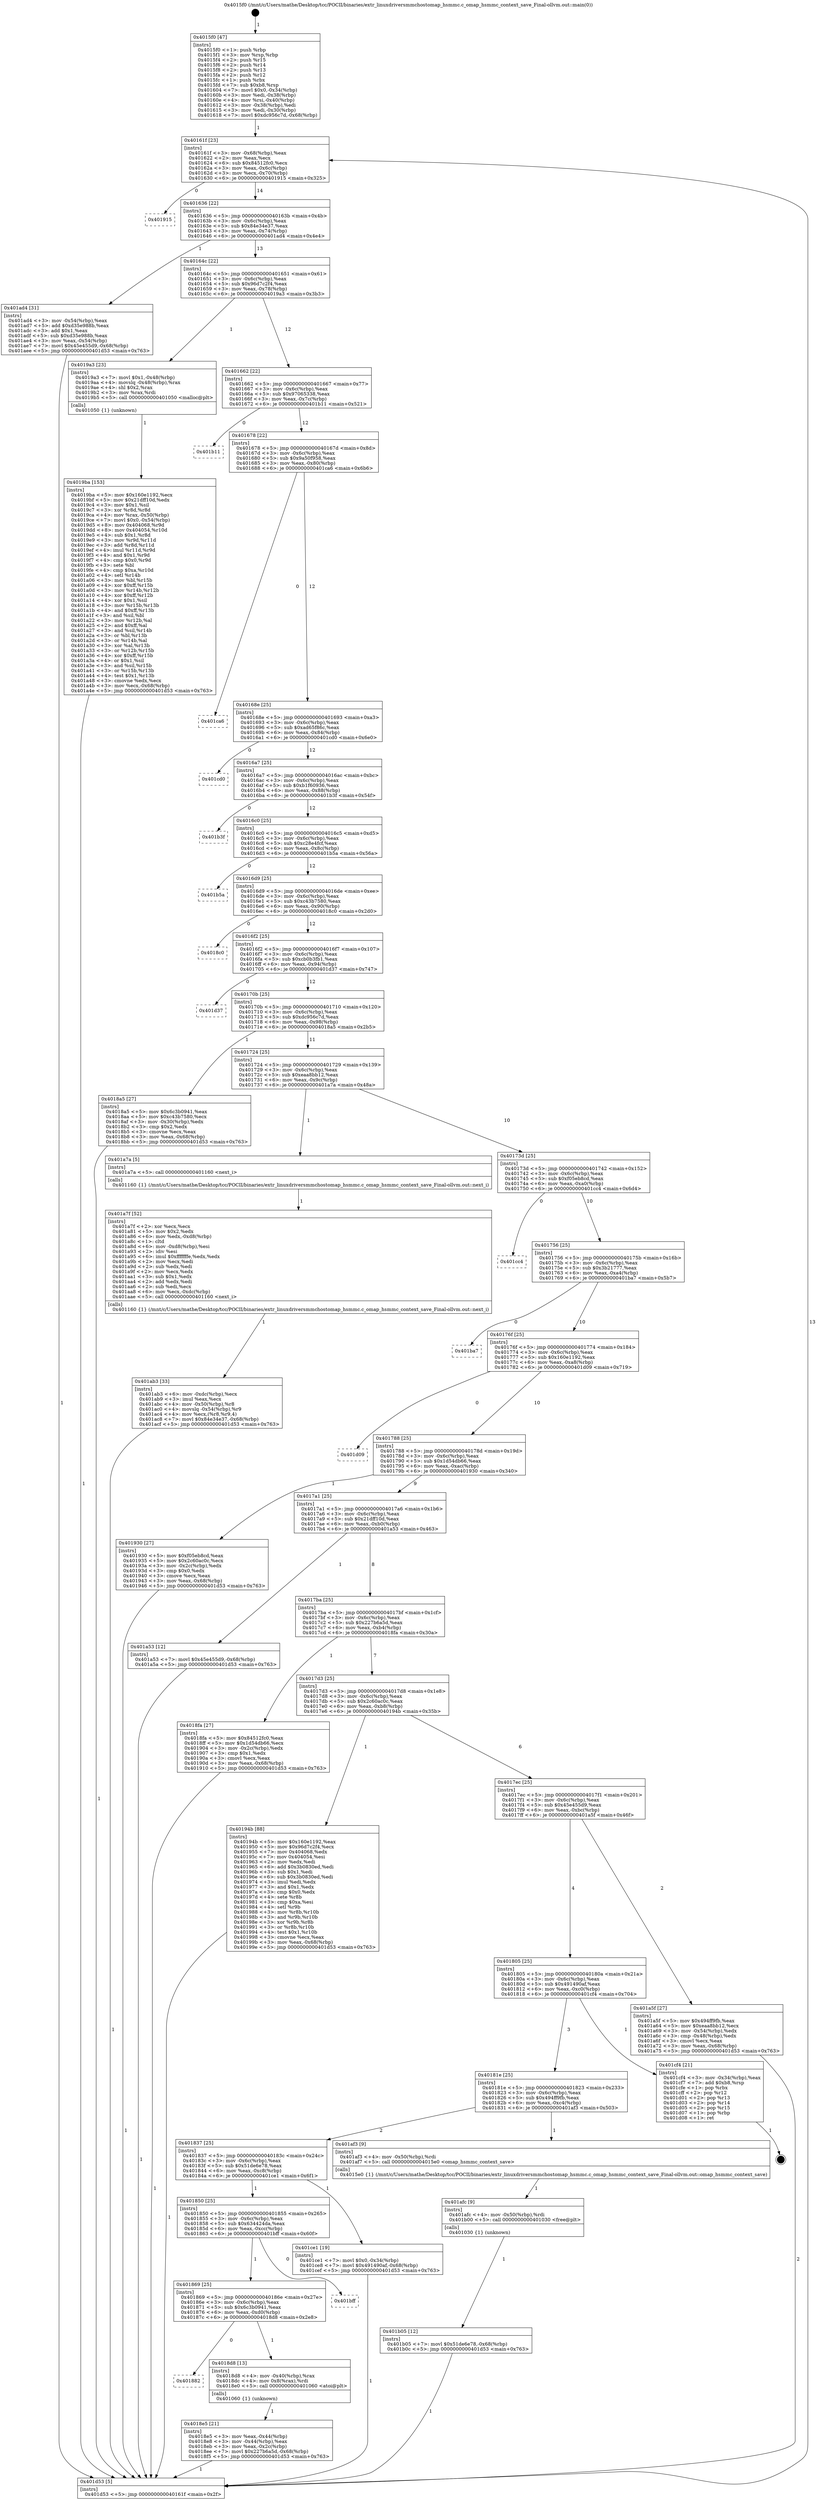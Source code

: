 digraph "0x4015f0" {
  label = "0x4015f0 (/mnt/c/Users/mathe/Desktop/tcc/POCII/binaries/extr_linuxdriversmmchostomap_hsmmc.c_omap_hsmmc_context_save_Final-ollvm.out::main(0))"
  labelloc = "t"
  node[shape=record]

  Entry [label="",width=0.3,height=0.3,shape=circle,fillcolor=black,style=filled]
  "0x40161f" [label="{
     0x40161f [23]\l
     | [instrs]\l
     &nbsp;&nbsp;0x40161f \<+3\>: mov -0x68(%rbp),%eax\l
     &nbsp;&nbsp;0x401622 \<+2\>: mov %eax,%ecx\l
     &nbsp;&nbsp;0x401624 \<+6\>: sub $0x84512fc0,%ecx\l
     &nbsp;&nbsp;0x40162a \<+3\>: mov %eax,-0x6c(%rbp)\l
     &nbsp;&nbsp;0x40162d \<+3\>: mov %ecx,-0x70(%rbp)\l
     &nbsp;&nbsp;0x401630 \<+6\>: je 0000000000401915 \<main+0x325\>\l
  }"]
  "0x401915" [label="{
     0x401915\l
  }", style=dashed]
  "0x401636" [label="{
     0x401636 [22]\l
     | [instrs]\l
     &nbsp;&nbsp;0x401636 \<+5\>: jmp 000000000040163b \<main+0x4b\>\l
     &nbsp;&nbsp;0x40163b \<+3\>: mov -0x6c(%rbp),%eax\l
     &nbsp;&nbsp;0x40163e \<+5\>: sub $0x84e34e37,%eax\l
     &nbsp;&nbsp;0x401643 \<+3\>: mov %eax,-0x74(%rbp)\l
     &nbsp;&nbsp;0x401646 \<+6\>: je 0000000000401ad4 \<main+0x4e4\>\l
  }"]
  Exit [label="",width=0.3,height=0.3,shape=circle,fillcolor=black,style=filled,peripheries=2]
  "0x401ad4" [label="{
     0x401ad4 [31]\l
     | [instrs]\l
     &nbsp;&nbsp;0x401ad4 \<+3\>: mov -0x54(%rbp),%eax\l
     &nbsp;&nbsp;0x401ad7 \<+5\>: add $0xd35e988b,%eax\l
     &nbsp;&nbsp;0x401adc \<+3\>: add $0x1,%eax\l
     &nbsp;&nbsp;0x401adf \<+5\>: sub $0xd35e988b,%eax\l
     &nbsp;&nbsp;0x401ae4 \<+3\>: mov %eax,-0x54(%rbp)\l
     &nbsp;&nbsp;0x401ae7 \<+7\>: movl $0x45e455d9,-0x68(%rbp)\l
     &nbsp;&nbsp;0x401aee \<+5\>: jmp 0000000000401d53 \<main+0x763\>\l
  }"]
  "0x40164c" [label="{
     0x40164c [22]\l
     | [instrs]\l
     &nbsp;&nbsp;0x40164c \<+5\>: jmp 0000000000401651 \<main+0x61\>\l
     &nbsp;&nbsp;0x401651 \<+3\>: mov -0x6c(%rbp),%eax\l
     &nbsp;&nbsp;0x401654 \<+5\>: sub $0x96d7c2f4,%eax\l
     &nbsp;&nbsp;0x401659 \<+3\>: mov %eax,-0x78(%rbp)\l
     &nbsp;&nbsp;0x40165c \<+6\>: je 00000000004019a3 \<main+0x3b3\>\l
  }"]
  "0x401b05" [label="{
     0x401b05 [12]\l
     | [instrs]\l
     &nbsp;&nbsp;0x401b05 \<+7\>: movl $0x51de6e78,-0x68(%rbp)\l
     &nbsp;&nbsp;0x401b0c \<+5\>: jmp 0000000000401d53 \<main+0x763\>\l
  }"]
  "0x4019a3" [label="{
     0x4019a3 [23]\l
     | [instrs]\l
     &nbsp;&nbsp;0x4019a3 \<+7\>: movl $0x1,-0x48(%rbp)\l
     &nbsp;&nbsp;0x4019aa \<+4\>: movslq -0x48(%rbp),%rax\l
     &nbsp;&nbsp;0x4019ae \<+4\>: shl $0x2,%rax\l
     &nbsp;&nbsp;0x4019b2 \<+3\>: mov %rax,%rdi\l
     &nbsp;&nbsp;0x4019b5 \<+5\>: call 0000000000401050 \<malloc@plt\>\l
     | [calls]\l
     &nbsp;&nbsp;0x401050 \{1\} (unknown)\l
  }"]
  "0x401662" [label="{
     0x401662 [22]\l
     | [instrs]\l
     &nbsp;&nbsp;0x401662 \<+5\>: jmp 0000000000401667 \<main+0x77\>\l
     &nbsp;&nbsp;0x401667 \<+3\>: mov -0x6c(%rbp),%eax\l
     &nbsp;&nbsp;0x40166a \<+5\>: sub $0x97065338,%eax\l
     &nbsp;&nbsp;0x40166f \<+3\>: mov %eax,-0x7c(%rbp)\l
     &nbsp;&nbsp;0x401672 \<+6\>: je 0000000000401b11 \<main+0x521\>\l
  }"]
  "0x401afc" [label="{
     0x401afc [9]\l
     | [instrs]\l
     &nbsp;&nbsp;0x401afc \<+4\>: mov -0x50(%rbp),%rdi\l
     &nbsp;&nbsp;0x401b00 \<+5\>: call 0000000000401030 \<free@plt\>\l
     | [calls]\l
     &nbsp;&nbsp;0x401030 \{1\} (unknown)\l
  }"]
  "0x401b11" [label="{
     0x401b11\l
  }", style=dashed]
  "0x401678" [label="{
     0x401678 [22]\l
     | [instrs]\l
     &nbsp;&nbsp;0x401678 \<+5\>: jmp 000000000040167d \<main+0x8d\>\l
     &nbsp;&nbsp;0x40167d \<+3\>: mov -0x6c(%rbp),%eax\l
     &nbsp;&nbsp;0x401680 \<+5\>: sub $0x9a50f958,%eax\l
     &nbsp;&nbsp;0x401685 \<+3\>: mov %eax,-0x80(%rbp)\l
     &nbsp;&nbsp;0x401688 \<+6\>: je 0000000000401ca6 \<main+0x6b6\>\l
  }"]
  "0x401ab3" [label="{
     0x401ab3 [33]\l
     | [instrs]\l
     &nbsp;&nbsp;0x401ab3 \<+6\>: mov -0xdc(%rbp),%ecx\l
     &nbsp;&nbsp;0x401ab9 \<+3\>: imul %eax,%ecx\l
     &nbsp;&nbsp;0x401abc \<+4\>: mov -0x50(%rbp),%r8\l
     &nbsp;&nbsp;0x401ac0 \<+4\>: movslq -0x54(%rbp),%r9\l
     &nbsp;&nbsp;0x401ac4 \<+4\>: mov %ecx,(%r8,%r9,4)\l
     &nbsp;&nbsp;0x401ac8 \<+7\>: movl $0x84e34e37,-0x68(%rbp)\l
     &nbsp;&nbsp;0x401acf \<+5\>: jmp 0000000000401d53 \<main+0x763\>\l
  }"]
  "0x401ca6" [label="{
     0x401ca6\l
  }", style=dashed]
  "0x40168e" [label="{
     0x40168e [25]\l
     | [instrs]\l
     &nbsp;&nbsp;0x40168e \<+5\>: jmp 0000000000401693 \<main+0xa3\>\l
     &nbsp;&nbsp;0x401693 \<+3\>: mov -0x6c(%rbp),%eax\l
     &nbsp;&nbsp;0x401696 \<+5\>: sub $0xad65f86c,%eax\l
     &nbsp;&nbsp;0x40169b \<+6\>: mov %eax,-0x84(%rbp)\l
     &nbsp;&nbsp;0x4016a1 \<+6\>: je 0000000000401cd0 \<main+0x6e0\>\l
  }"]
  "0x401a7f" [label="{
     0x401a7f [52]\l
     | [instrs]\l
     &nbsp;&nbsp;0x401a7f \<+2\>: xor %ecx,%ecx\l
     &nbsp;&nbsp;0x401a81 \<+5\>: mov $0x2,%edx\l
     &nbsp;&nbsp;0x401a86 \<+6\>: mov %edx,-0xd8(%rbp)\l
     &nbsp;&nbsp;0x401a8c \<+1\>: cltd\l
     &nbsp;&nbsp;0x401a8d \<+6\>: mov -0xd8(%rbp),%esi\l
     &nbsp;&nbsp;0x401a93 \<+2\>: idiv %esi\l
     &nbsp;&nbsp;0x401a95 \<+6\>: imul $0xfffffffe,%edx,%edx\l
     &nbsp;&nbsp;0x401a9b \<+2\>: mov %ecx,%edi\l
     &nbsp;&nbsp;0x401a9d \<+2\>: sub %edx,%edi\l
     &nbsp;&nbsp;0x401a9f \<+2\>: mov %ecx,%edx\l
     &nbsp;&nbsp;0x401aa1 \<+3\>: sub $0x1,%edx\l
     &nbsp;&nbsp;0x401aa4 \<+2\>: add %edx,%edi\l
     &nbsp;&nbsp;0x401aa6 \<+2\>: sub %edi,%ecx\l
     &nbsp;&nbsp;0x401aa8 \<+6\>: mov %ecx,-0xdc(%rbp)\l
     &nbsp;&nbsp;0x401aae \<+5\>: call 0000000000401160 \<next_i\>\l
     | [calls]\l
     &nbsp;&nbsp;0x401160 \{1\} (/mnt/c/Users/mathe/Desktop/tcc/POCII/binaries/extr_linuxdriversmmchostomap_hsmmc.c_omap_hsmmc_context_save_Final-ollvm.out::next_i)\l
  }"]
  "0x401cd0" [label="{
     0x401cd0\l
  }", style=dashed]
  "0x4016a7" [label="{
     0x4016a7 [25]\l
     | [instrs]\l
     &nbsp;&nbsp;0x4016a7 \<+5\>: jmp 00000000004016ac \<main+0xbc\>\l
     &nbsp;&nbsp;0x4016ac \<+3\>: mov -0x6c(%rbp),%eax\l
     &nbsp;&nbsp;0x4016af \<+5\>: sub $0xb1f60936,%eax\l
     &nbsp;&nbsp;0x4016b4 \<+6\>: mov %eax,-0x88(%rbp)\l
     &nbsp;&nbsp;0x4016ba \<+6\>: je 0000000000401b3f \<main+0x54f\>\l
  }"]
  "0x4019ba" [label="{
     0x4019ba [153]\l
     | [instrs]\l
     &nbsp;&nbsp;0x4019ba \<+5\>: mov $0x160e1192,%ecx\l
     &nbsp;&nbsp;0x4019bf \<+5\>: mov $0x21dff10d,%edx\l
     &nbsp;&nbsp;0x4019c4 \<+3\>: mov $0x1,%sil\l
     &nbsp;&nbsp;0x4019c7 \<+3\>: xor %r8d,%r8d\l
     &nbsp;&nbsp;0x4019ca \<+4\>: mov %rax,-0x50(%rbp)\l
     &nbsp;&nbsp;0x4019ce \<+7\>: movl $0x0,-0x54(%rbp)\l
     &nbsp;&nbsp;0x4019d5 \<+8\>: mov 0x404068,%r9d\l
     &nbsp;&nbsp;0x4019dd \<+8\>: mov 0x404054,%r10d\l
     &nbsp;&nbsp;0x4019e5 \<+4\>: sub $0x1,%r8d\l
     &nbsp;&nbsp;0x4019e9 \<+3\>: mov %r9d,%r11d\l
     &nbsp;&nbsp;0x4019ec \<+3\>: add %r8d,%r11d\l
     &nbsp;&nbsp;0x4019ef \<+4\>: imul %r11d,%r9d\l
     &nbsp;&nbsp;0x4019f3 \<+4\>: and $0x1,%r9d\l
     &nbsp;&nbsp;0x4019f7 \<+4\>: cmp $0x0,%r9d\l
     &nbsp;&nbsp;0x4019fb \<+3\>: sete %bl\l
     &nbsp;&nbsp;0x4019fe \<+4\>: cmp $0xa,%r10d\l
     &nbsp;&nbsp;0x401a02 \<+4\>: setl %r14b\l
     &nbsp;&nbsp;0x401a06 \<+3\>: mov %bl,%r15b\l
     &nbsp;&nbsp;0x401a09 \<+4\>: xor $0xff,%r15b\l
     &nbsp;&nbsp;0x401a0d \<+3\>: mov %r14b,%r12b\l
     &nbsp;&nbsp;0x401a10 \<+4\>: xor $0xff,%r12b\l
     &nbsp;&nbsp;0x401a14 \<+4\>: xor $0x1,%sil\l
     &nbsp;&nbsp;0x401a18 \<+3\>: mov %r15b,%r13b\l
     &nbsp;&nbsp;0x401a1b \<+4\>: and $0xff,%r13b\l
     &nbsp;&nbsp;0x401a1f \<+3\>: and %sil,%bl\l
     &nbsp;&nbsp;0x401a22 \<+3\>: mov %r12b,%al\l
     &nbsp;&nbsp;0x401a25 \<+2\>: and $0xff,%al\l
     &nbsp;&nbsp;0x401a27 \<+3\>: and %sil,%r14b\l
     &nbsp;&nbsp;0x401a2a \<+3\>: or %bl,%r13b\l
     &nbsp;&nbsp;0x401a2d \<+3\>: or %r14b,%al\l
     &nbsp;&nbsp;0x401a30 \<+3\>: xor %al,%r13b\l
     &nbsp;&nbsp;0x401a33 \<+3\>: or %r12b,%r15b\l
     &nbsp;&nbsp;0x401a36 \<+4\>: xor $0xff,%r15b\l
     &nbsp;&nbsp;0x401a3a \<+4\>: or $0x1,%sil\l
     &nbsp;&nbsp;0x401a3e \<+3\>: and %sil,%r15b\l
     &nbsp;&nbsp;0x401a41 \<+3\>: or %r15b,%r13b\l
     &nbsp;&nbsp;0x401a44 \<+4\>: test $0x1,%r13b\l
     &nbsp;&nbsp;0x401a48 \<+3\>: cmovne %edx,%ecx\l
     &nbsp;&nbsp;0x401a4b \<+3\>: mov %ecx,-0x68(%rbp)\l
     &nbsp;&nbsp;0x401a4e \<+5\>: jmp 0000000000401d53 \<main+0x763\>\l
  }"]
  "0x401b3f" [label="{
     0x401b3f\l
  }", style=dashed]
  "0x4016c0" [label="{
     0x4016c0 [25]\l
     | [instrs]\l
     &nbsp;&nbsp;0x4016c0 \<+5\>: jmp 00000000004016c5 \<main+0xd5\>\l
     &nbsp;&nbsp;0x4016c5 \<+3\>: mov -0x6c(%rbp),%eax\l
     &nbsp;&nbsp;0x4016c8 \<+5\>: sub $0xc28e4fcf,%eax\l
     &nbsp;&nbsp;0x4016cd \<+6\>: mov %eax,-0x8c(%rbp)\l
     &nbsp;&nbsp;0x4016d3 \<+6\>: je 0000000000401b5a \<main+0x56a\>\l
  }"]
  "0x4018e5" [label="{
     0x4018e5 [21]\l
     | [instrs]\l
     &nbsp;&nbsp;0x4018e5 \<+3\>: mov %eax,-0x44(%rbp)\l
     &nbsp;&nbsp;0x4018e8 \<+3\>: mov -0x44(%rbp),%eax\l
     &nbsp;&nbsp;0x4018eb \<+3\>: mov %eax,-0x2c(%rbp)\l
     &nbsp;&nbsp;0x4018ee \<+7\>: movl $0x227b6a5d,-0x68(%rbp)\l
     &nbsp;&nbsp;0x4018f5 \<+5\>: jmp 0000000000401d53 \<main+0x763\>\l
  }"]
  "0x401b5a" [label="{
     0x401b5a\l
  }", style=dashed]
  "0x4016d9" [label="{
     0x4016d9 [25]\l
     | [instrs]\l
     &nbsp;&nbsp;0x4016d9 \<+5\>: jmp 00000000004016de \<main+0xee\>\l
     &nbsp;&nbsp;0x4016de \<+3\>: mov -0x6c(%rbp),%eax\l
     &nbsp;&nbsp;0x4016e1 \<+5\>: sub $0xc43b7580,%eax\l
     &nbsp;&nbsp;0x4016e6 \<+6\>: mov %eax,-0x90(%rbp)\l
     &nbsp;&nbsp;0x4016ec \<+6\>: je 00000000004018c0 \<main+0x2d0\>\l
  }"]
  "0x401882" [label="{
     0x401882\l
  }", style=dashed]
  "0x4018c0" [label="{
     0x4018c0\l
  }", style=dashed]
  "0x4016f2" [label="{
     0x4016f2 [25]\l
     | [instrs]\l
     &nbsp;&nbsp;0x4016f2 \<+5\>: jmp 00000000004016f7 \<main+0x107\>\l
     &nbsp;&nbsp;0x4016f7 \<+3\>: mov -0x6c(%rbp),%eax\l
     &nbsp;&nbsp;0x4016fa \<+5\>: sub $0xcb0b3fb1,%eax\l
     &nbsp;&nbsp;0x4016ff \<+6\>: mov %eax,-0x94(%rbp)\l
     &nbsp;&nbsp;0x401705 \<+6\>: je 0000000000401d37 \<main+0x747\>\l
  }"]
  "0x4018d8" [label="{
     0x4018d8 [13]\l
     | [instrs]\l
     &nbsp;&nbsp;0x4018d8 \<+4\>: mov -0x40(%rbp),%rax\l
     &nbsp;&nbsp;0x4018dc \<+4\>: mov 0x8(%rax),%rdi\l
     &nbsp;&nbsp;0x4018e0 \<+5\>: call 0000000000401060 \<atoi@plt\>\l
     | [calls]\l
     &nbsp;&nbsp;0x401060 \{1\} (unknown)\l
  }"]
  "0x401d37" [label="{
     0x401d37\l
  }", style=dashed]
  "0x40170b" [label="{
     0x40170b [25]\l
     | [instrs]\l
     &nbsp;&nbsp;0x40170b \<+5\>: jmp 0000000000401710 \<main+0x120\>\l
     &nbsp;&nbsp;0x401710 \<+3\>: mov -0x6c(%rbp),%eax\l
     &nbsp;&nbsp;0x401713 \<+5\>: sub $0xdc956c7d,%eax\l
     &nbsp;&nbsp;0x401718 \<+6\>: mov %eax,-0x98(%rbp)\l
     &nbsp;&nbsp;0x40171e \<+6\>: je 00000000004018a5 \<main+0x2b5\>\l
  }"]
  "0x401869" [label="{
     0x401869 [25]\l
     | [instrs]\l
     &nbsp;&nbsp;0x401869 \<+5\>: jmp 000000000040186e \<main+0x27e\>\l
     &nbsp;&nbsp;0x40186e \<+3\>: mov -0x6c(%rbp),%eax\l
     &nbsp;&nbsp;0x401871 \<+5\>: sub $0x6c3b0941,%eax\l
     &nbsp;&nbsp;0x401876 \<+6\>: mov %eax,-0xd0(%rbp)\l
     &nbsp;&nbsp;0x40187c \<+6\>: je 00000000004018d8 \<main+0x2e8\>\l
  }"]
  "0x4018a5" [label="{
     0x4018a5 [27]\l
     | [instrs]\l
     &nbsp;&nbsp;0x4018a5 \<+5\>: mov $0x6c3b0941,%eax\l
     &nbsp;&nbsp;0x4018aa \<+5\>: mov $0xc43b7580,%ecx\l
     &nbsp;&nbsp;0x4018af \<+3\>: mov -0x30(%rbp),%edx\l
     &nbsp;&nbsp;0x4018b2 \<+3\>: cmp $0x2,%edx\l
     &nbsp;&nbsp;0x4018b5 \<+3\>: cmovne %ecx,%eax\l
     &nbsp;&nbsp;0x4018b8 \<+3\>: mov %eax,-0x68(%rbp)\l
     &nbsp;&nbsp;0x4018bb \<+5\>: jmp 0000000000401d53 \<main+0x763\>\l
  }"]
  "0x401724" [label="{
     0x401724 [25]\l
     | [instrs]\l
     &nbsp;&nbsp;0x401724 \<+5\>: jmp 0000000000401729 \<main+0x139\>\l
     &nbsp;&nbsp;0x401729 \<+3\>: mov -0x6c(%rbp),%eax\l
     &nbsp;&nbsp;0x40172c \<+5\>: sub $0xeaa8bb12,%eax\l
     &nbsp;&nbsp;0x401731 \<+6\>: mov %eax,-0x9c(%rbp)\l
     &nbsp;&nbsp;0x401737 \<+6\>: je 0000000000401a7a \<main+0x48a\>\l
  }"]
  "0x401d53" [label="{
     0x401d53 [5]\l
     | [instrs]\l
     &nbsp;&nbsp;0x401d53 \<+5\>: jmp 000000000040161f \<main+0x2f\>\l
  }"]
  "0x4015f0" [label="{
     0x4015f0 [47]\l
     | [instrs]\l
     &nbsp;&nbsp;0x4015f0 \<+1\>: push %rbp\l
     &nbsp;&nbsp;0x4015f1 \<+3\>: mov %rsp,%rbp\l
     &nbsp;&nbsp;0x4015f4 \<+2\>: push %r15\l
     &nbsp;&nbsp;0x4015f6 \<+2\>: push %r14\l
     &nbsp;&nbsp;0x4015f8 \<+2\>: push %r13\l
     &nbsp;&nbsp;0x4015fa \<+2\>: push %r12\l
     &nbsp;&nbsp;0x4015fc \<+1\>: push %rbx\l
     &nbsp;&nbsp;0x4015fd \<+7\>: sub $0xb8,%rsp\l
     &nbsp;&nbsp;0x401604 \<+7\>: movl $0x0,-0x34(%rbp)\l
     &nbsp;&nbsp;0x40160b \<+3\>: mov %edi,-0x38(%rbp)\l
     &nbsp;&nbsp;0x40160e \<+4\>: mov %rsi,-0x40(%rbp)\l
     &nbsp;&nbsp;0x401612 \<+3\>: mov -0x38(%rbp),%edi\l
     &nbsp;&nbsp;0x401615 \<+3\>: mov %edi,-0x30(%rbp)\l
     &nbsp;&nbsp;0x401618 \<+7\>: movl $0xdc956c7d,-0x68(%rbp)\l
  }"]
  "0x401bff" [label="{
     0x401bff\l
  }", style=dashed]
  "0x401a7a" [label="{
     0x401a7a [5]\l
     | [instrs]\l
     &nbsp;&nbsp;0x401a7a \<+5\>: call 0000000000401160 \<next_i\>\l
     | [calls]\l
     &nbsp;&nbsp;0x401160 \{1\} (/mnt/c/Users/mathe/Desktop/tcc/POCII/binaries/extr_linuxdriversmmchostomap_hsmmc.c_omap_hsmmc_context_save_Final-ollvm.out::next_i)\l
  }"]
  "0x40173d" [label="{
     0x40173d [25]\l
     | [instrs]\l
     &nbsp;&nbsp;0x40173d \<+5\>: jmp 0000000000401742 \<main+0x152\>\l
     &nbsp;&nbsp;0x401742 \<+3\>: mov -0x6c(%rbp),%eax\l
     &nbsp;&nbsp;0x401745 \<+5\>: sub $0xf05eb8cd,%eax\l
     &nbsp;&nbsp;0x40174a \<+6\>: mov %eax,-0xa0(%rbp)\l
     &nbsp;&nbsp;0x401750 \<+6\>: je 0000000000401cc4 \<main+0x6d4\>\l
  }"]
  "0x401850" [label="{
     0x401850 [25]\l
     | [instrs]\l
     &nbsp;&nbsp;0x401850 \<+5\>: jmp 0000000000401855 \<main+0x265\>\l
     &nbsp;&nbsp;0x401855 \<+3\>: mov -0x6c(%rbp),%eax\l
     &nbsp;&nbsp;0x401858 \<+5\>: sub $0x634424da,%eax\l
     &nbsp;&nbsp;0x40185d \<+6\>: mov %eax,-0xcc(%rbp)\l
     &nbsp;&nbsp;0x401863 \<+6\>: je 0000000000401bff \<main+0x60f\>\l
  }"]
  "0x401cc4" [label="{
     0x401cc4\l
  }", style=dashed]
  "0x401756" [label="{
     0x401756 [25]\l
     | [instrs]\l
     &nbsp;&nbsp;0x401756 \<+5\>: jmp 000000000040175b \<main+0x16b\>\l
     &nbsp;&nbsp;0x40175b \<+3\>: mov -0x6c(%rbp),%eax\l
     &nbsp;&nbsp;0x40175e \<+5\>: sub $0x3b21777,%eax\l
     &nbsp;&nbsp;0x401763 \<+6\>: mov %eax,-0xa4(%rbp)\l
     &nbsp;&nbsp;0x401769 \<+6\>: je 0000000000401ba7 \<main+0x5b7\>\l
  }"]
  "0x401ce1" [label="{
     0x401ce1 [19]\l
     | [instrs]\l
     &nbsp;&nbsp;0x401ce1 \<+7\>: movl $0x0,-0x34(%rbp)\l
     &nbsp;&nbsp;0x401ce8 \<+7\>: movl $0x491490af,-0x68(%rbp)\l
     &nbsp;&nbsp;0x401cef \<+5\>: jmp 0000000000401d53 \<main+0x763\>\l
  }"]
  "0x401ba7" [label="{
     0x401ba7\l
  }", style=dashed]
  "0x40176f" [label="{
     0x40176f [25]\l
     | [instrs]\l
     &nbsp;&nbsp;0x40176f \<+5\>: jmp 0000000000401774 \<main+0x184\>\l
     &nbsp;&nbsp;0x401774 \<+3\>: mov -0x6c(%rbp),%eax\l
     &nbsp;&nbsp;0x401777 \<+5\>: sub $0x160e1192,%eax\l
     &nbsp;&nbsp;0x40177c \<+6\>: mov %eax,-0xa8(%rbp)\l
     &nbsp;&nbsp;0x401782 \<+6\>: je 0000000000401d09 \<main+0x719\>\l
  }"]
  "0x401837" [label="{
     0x401837 [25]\l
     | [instrs]\l
     &nbsp;&nbsp;0x401837 \<+5\>: jmp 000000000040183c \<main+0x24c\>\l
     &nbsp;&nbsp;0x40183c \<+3\>: mov -0x6c(%rbp),%eax\l
     &nbsp;&nbsp;0x40183f \<+5\>: sub $0x51de6e78,%eax\l
     &nbsp;&nbsp;0x401844 \<+6\>: mov %eax,-0xc8(%rbp)\l
     &nbsp;&nbsp;0x40184a \<+6\>: je 0000000000401ce1 \<main+0x6f1\>\l
  }"]
  "0x401d09" [label="{
     0x401d09\l
  }", style=dashed]
  "0x401788" [label="{
     0x401788 [25]\l
     | [instrs]\l
     &nbsp;&nbsp;0x401788 \<+5\>: jmp 000000000040178d \<main+0x19d\>\l
     &nbsp;&nbsp;0x40178d \<+3\>: mov -0x6c(%rbp),%eax\l
     &nbsp;&nbsp;0x401790 \<+5\>: sub $0x1d54db66,%eax\l
     &nbsp;&nbsp;0x401795 \<+6\>: mov %eax,-0xac(%rbp)\l
     &nbsp;&nbsp;0x40179b \<+6\>: je 0000000000401930 \<main+0x340\>\l
  }"]
  "0x401af3" [label="{
     0x401af3 [9]\l
     | [instrs]\l
     &nbsp;&nbsp;0x401af3 \<+4\>: mov -0x50(%rbp),%rdi\l
     &nbsp;&nbsp;0x401af7 \<+5\>: call 00000000004015e0 \<omap_hsmmc_context_save\>\l
     | [calls]\l
     &nbsp;&nbsp;0x4015e0 \{1\} (/mnt/c/Users/mathe/Desktop/tcc/POCII/binaries/extr_linuxdriversmmchostomap_hsmmc.c_omap_hsmmc_context_save_Final-ollvm.out::omap_hsmmc_context_save)\l
  }"]
  "0x401930" [label="{
     0x401930 [27]\l
     | [instrs]\l
     &nbsp;&nbsp;0x401930 \<+5\>: mov $0xf05eb8cd,%eax\l
     &nbsp;&nbsp;0x401935 \<+5\>: mov $0x2c60ac0c,%ecx\l
     &nbsp;&nbsp;0x40193a \<+3\>: mov -0x2c(%rbp),%edx\l
     &nbsp;&nbsp;0x40193d \<+3\>: cmp $0x0,%edx\l
     &nbsp;&nbsp;0x401940 \<+3\>: cmove %ecx,%eax\l
     &nbsp;&nbsp;0x401943 \<+3\>: mov %eax,-0x68(%rbp)\l
     &nbsp;&nbsp;0x401946 \<+5\>: jmp 0000000000401d53 \<main+0x763\>\l
  }"]
  "0x4017a1" [label="{
     0x4017a1 [25]\l
     | [instrs]\l
     &nbsp;&nbsp;0x4017a1 \<+5\>: jmp 00000000004017a6 \<main+0x1b6\>\l
     &nbsp;&nbsp;0x4017a6 \<+3\>: mov -0x6c(%rbp),%eax\l
     &nbsp;&nbsp;0x4017a9 \<+5\>: sub $0x21dff10d,%eax\l
     &nbsp;&nbsp;0x4017ae \<+6\>: mov %eax,-0xb0(%rbp)\l
     &nbsp;&nbsp;0x4017b4 \<+6\>: je 0000000000401a53 \<main+0x463\>\l
  }"]
  "0x40181e" [label="{
     0x40181e [25]\l
     | [instrs]\l
     &nbsp;&nbsp;0x40181e \<+5\>: jmp 0000000000401823 \<main+0x233\>\l
     &nbsp;&nbsp;0x401823 \<+3\>: mov -0x6c(%rbp),%eax\l
     &nbsp;&nbsp;0x401826 \<+5\>: sub $0x494ff9fb,%eax\l
     &nbsp;&nbsp;0x40182b \<+6\>: mov %eax,-0xc4(%rbp)\l
     &nbsp;&nbsp;0x401831 \<+6\>: je 0000000000401af3 \<main+0x503\>\l
  }"]
  "0x401a53" [label="{
     0x401a53 [12]\l
     | [instrs]\l
     &nbsp;&nbsp;0x401a53 \<+7\>: movl $0x45e455d9,-0x68(%rbp)\l
     &nbsp;&nbsp;0x401a5a \<+5\>: jmp 0000000000401d53 \<main+0x763\>\l
  }"]
  "0x4017ba" [label="{
     0x4017ba [25]\l
     | [instrs]\l
     &nbsp;&nbsp;0x4017ba \<+5\>: jmp 00000000004017bf \<main+0x1cf\>\l
     &nbsp;&nbsp;0x4017bf \<+3\>: mov -0x6c(%rbp),%eax\l
     &nbsp;&nbsp;0x4017c2 \<+5\>: sub $0x227b6a5d,%eax\l
     &nbsp;&nbsp;0x4017c7 \<+6\>: mov %eax,-0xb4(%rbp)\l
     &nbsp;&nbsp;0x4017cd \<+6\>: je 00000000004018fa \<main+0x30a\>\l
  }"]
  "0x401cf4" [label="{
     0x401cf4 [21]\l
     | [instrs]\l
     &nbsp;&nbsp;0x401cf4 \<+3\>: mov -0x34(%rbp),%eax\l
     &nbsp;&nbsp;0x401cf7 \<+7\>: add $0xb8,%rsp\l
     &nbsp;&nbsp;0x401cfe \<+1\>: pop %rbx\l
     &nbsp;&nbsp;0x401cff \<+2\>: pop %r12\l
     &nbsp;&nbsp;0x401d01 \<+2\>: pop %r13\l
     &nbsp;&nbsp;0x401d03 \<+2\>: pop %r14\l
     &nbsp;&nbsp;0x401d05 \<+2\>: pop %r15\l
     &nbsp;&nbsp;0x401d07 \<+1\>: pop %rbp\l
     &nbsp;&nbsp;0x401d08 \<+1\>: ret\l
  }"]
  "0x4018fa" [label="{
     0x4018fa [27]\l
     | [instrs]\l
     &nbsp;&nbsp;0x4018fa \<+5\>: mov $0x84512fc0,%eax\l
     &nbsp;&nbsp;0x4018ff \<+5\>: mov $0x1d54db66,%ecx\l
     &nbsp;&nbsp;0x401904 \<+3\>: mov -0x2c(%rbp),%edx\l
     &nbsp;&nbsp;0x401907 \<+3\>: cmp $0x1,%edx\l
     &nbsp;&nbsp;0x40190a \<+3\>: cmovl %ecx,%eax\l
     &nbsp;&nbsp;0x40190d \<+3\>: mov %eax,-0x68(%rbp)\l
     &nbsp;&nbsp;0x401910 \<+5\>: jmp 0000000000401d53 \<main+0x763\>\l
  }"]
  "0x4017d3" [label="{
     0x4017d3 [25]\l
     | [instrs]\l
     &nbsp;&nbsp;0x4017d3 \<+5\>: jmp 00000000004017d8 \<main+0x1e8\>\l
     &nbsp;&nbsp;0x4017d8 \<+3\>: mov -0x6c(%rbp),%eax\l
     &nbsp;&nbsp;0x4017db \<+5\>: sub $0x2c60ac0c,%eax\l
     &nbsp;&nbsp;0x4017e0 \<+6\>: mov %eax,-0xb8(%rbp)\l
     &nbsp;&nbsp;0x4017e6 \<+6\>: je 000000000040194b \<main+0x35b\>\l
  }"]
  "0x401805" [label="{
     0x401805 [25]\l
     | [instrs]\l
     &nbsp;&nbsp;0x401805 \<+5\>: jmp 000000000040180a \<main+0x21a\>\l
     &nbsp;&nbsp;0x40180a \<+3\>: mov -0x6c(%rbp),%eax\l
     &nbsp;&nbsp;0x40180d \<+5\>: sub $0x491490af,%eax\l
     &nbsp;&nbsp;0x401812 \<+6\>: mov %eax,-0xc0(%rbp)\l
     &nbsp;&nbsp;0x401818 \<+6\>: je 0000000000401cf4 \<main+0x704\>\l
  }"]
  "0x40194b" [label="{
     0x40194b [88]\l
     | [instrs]\l
     &nbsp;&nbsp;0x40194b \<+5\>: mov $0x160e1192,%eax\l
     &nbsp;&nbsp;0x401950 \<+5\>: mov $0x96d7c2f4,%ecx\l
     &nbsp;&nbsp;0x401955 \<+7\>: mov 0x404068,%edx\l
     &nbsp;&nbsp;0x40195c \<+7\>: mov 0x404054,%esi\l
     &nbsp;&nbsp;0x401963 \<+2\>: mov %edx,%edi\l
     &nbsp;&nbsp;0x401965 \<+6\>: add $0x3b0830ed,%edi\l
     &nbsp;&nbsp;0x40196b \<+3\>: sub $0x1,%edi\l
     &nbsp;&nbsp;0x40196e \<+6\>: sub $0x3b0830ed,%edi\l
     &nbsp;&nbsp;0x401974 \<+3\>: imul %edi,%edx\l
     &nbsp;&nbsp;0x401977 \<+3\>: and $0x1,%edx\l
     &nbsp;&nbsp;0x40197a \<+3\>: cmp $0x0,%edx\l
     &nbsp;&nbsp;0x40197d \<+4\>: sete %r8b\l
     &nbsp;&nbsp;0x401981 \<+3\>: cmp $0xa,%esi\l
     &nbsp;&nbsp;0x401984 \<+4\>: setl %r9b\l
     &nbsp;&nbsp;0x401988 \<+3\>: mov %r8b,%r10b\l
     &nbsp;&nbsp;0x40198b \<+3\>: and %r9b,%r10b\l
     &nbsp;&nbsp;0x40198e \<+3\>: xor %r9b,%r8b\l
     &nbsp;&nbsp;0x401991 \<+3\>: or %r8b,%r10b\l
     &nbsp;&nbsp;0x401994 \<+4\>: test $0x1,%r10b\l
     &nbsp;&nbsp;0x401998 \<+3\>: cmovne %ecx,%eax\l
     &nbsp;&nbsp;0x40199b \<+3\>: mov %eax,-0x68(%rbp)\l
     &nbsp;&nbsp;0x40199e \<+5\>: jmp 0000000000401d53 \<main+0x763\>\l
  }"]
  "0x4017ec" [label="{
     0x4017ec [25]\l
     | [instrs]\l
     &nbsp;&nbsp;0x4017ec \<+5\>: jmp 00000000004017f1 \<main+0x201\>\l
     &nbsp;&nbsp;0x4017f1 \<+3\>: mov -0x6c(%rbp),%eax\l
     &nbsp;&nbsp;0x4017f4 \<+5\>: sub $0x45e455d9,%eax\l
     &nbsp;&nbsp;0x4017f9 \<+6\>: mov %eax,-0xbc(%rbp)\l
     &nbsp;&nbsp;0x4017ff \<+6\>: je 0000000000401a5f \<main+0x46f\>\l
  }"]
  "0x401a5f" [label="{
     0x401a5f [27]\l
     | [instrs]\l
     &nbsp;&nbsp;0x401a5f \<+5\>: mov $0x494ff9fb,%eax\l
     &nbsp;&nbsp;0x401a64 \<+5\>: mov $0xeaa8bb12,%ecx\l
     &nbsp;&nbsp;0x401a69 \<+3\>: mov -0x54(%rbp),%edx\l
     &nbsp;&nbsp;0x401a6c \<+3\>: cmp -0x48(%rbp),%edx\l
     &nbsp;&nbsp;0x401a6f \<+3\>: cmovl %ecx,%eax\l
     &nbsp;&nbsp;0x401a72 \<+3\>: mov %eax,-0x68(%rbp)\l
     &nbsp;&nbsp;0x401a75 \<+5\>: jmp 0000000000401d53 \<main+0x763\>\l
  }"]
  Entry -> "0x4015f0" [label=" 1"]
  "0x40161f" -> "0x401915" [label=" 0"]
  "0x40161f" -> "0x401636" [label=" 14"]
  "0x401cf4" -> Exit [label=" 1"]
  "0x401636" -> "0x401ad4" [label=" 1"]
  "0x401636" -> "0x40164c" [label=" 13"]
  "0x401ce1" -> "0x401d53" [label=" 1"]
  "0x40164c" -> "0x4019a3" [label=" 1"]
  "0x40164c" -> "0x401662" [label=" 12"]
  "0x401b05" -> "0x401d53" [label=" 1"]
  "0x401662" -> "0x401b11" [label=" 0"]
  "0x401662" -> "0x401678" [label=" 12"]
  "0x401afc" -> "0x401b05" [label=" 1"]
  "0x401678" -> "0x401ca6" [label=" 0"]
  "0x401678" -> "0x40168e" [label=" 12"]
  "0x401af3" -> "0x401afc" [label=" 1"]
  "0x40168e" -> "0x401cd0" [label=" 0"]
  "0x40168e" -> "0x4016a7" [label=" 12"]
  "0x401ad4" -> "0x401d53" [label=" 1"]
  "0x4016a7" -> "0x401b3f" [label=" 0"]
  "0x4016a7" -> "0x4016c0" [label=" 12"]
  "0x401ab3" -> "0x401d53" [label=" 1"]
  "0x4016c0" -> "0x401b5a" [label=" 0"]
  "0x4016c0" -> "0x4016d9" [label=" 12"]
  "0x401a7f" -> "0x401ab3" [label=" 1"]
  "0x4016d9" -> "0x4018c0" [label=" 0"]
  "0x4016d9" -> "0x4016f2" [label=" 12"]
  "0x401a7a" -> "0x401a7f" [label=" 1"]
  "0x4016f2" -> "0x401d37" [label=" 0"]
  "0x4016f2" -> "0x40170b" [label=" 12"]
  "0x401a5f" -> "0x401d53" [label=" 2"]
  "0x40170b" -> "0x4018a5" [label=" 1"]
  "0x40170b" -> "0x401724" [label=" 11"]
  "0x4018a5" -> "0x401d53" [label=" 1"]
  "0x4015f0" -> "0x40161f" [label=" 1"]
  "0x401d53" -> "0x40161f" [label=" 13"]
  "0x4019ba" -> "0x401d53" [label=" 1"]
  "0x401724" -> "0x401a7a" [label=" 1"]
  "0x401724" -> "0x40173d" [label=" 10"]
  "0x4019a3" -> "0x4019ba" [label=" 1"]
  "0x40173d" -> "0x401cc4" [label=" 0"]
  "0x40173d" -> "0x401756" [label=" 10"]
  "0x401930" -> "0x401d53" [label=" 1"]
  "0x401756" -> "0x401ba7" [label=" 0"]
  "0x401756" -> "0x40176f" [label=" 10"]
  "0x4018fa" -> "0x401d53" [label=" 1"]
  "0x40176f" -> "0x401d09" [label=" 0"]
  "0x40176f" -> "0x401788" [label=" 10"]
  "0x4018d8" -> "0x4018e5" [label=" 1"]
  "0x401788" -> "0x401930" [label=" 1"]
  "0x401788" -> "0x4017a1" [label=" 9"]
  "0x401869" -> "0x401882" [label=" 0"]
  "0x4017a1" -> "0x401a53" [label=" 1"]
  "0x4017a1" -> "0x4017ba" [label=" 8"]
  "0x401a53" -> "0x401d53" [label=" 1"]
  "0x4017ba" -> "0x4018fa" [label=" 1"]
  "0x4017ba" -> "0x4017d3" [label=" 7"]
  "0x401850" -> "0x401869" [label=" 1"]
  "0x4017d3" -> "0x40194b" [label=" 1"]
  "0x4017d3" -> "0x4017ec" [label=" 6"]
  "0x40194b" -> "0x401d53" [label=" 1"]
  "0x4017ec" -> "0x401a5f" [label=" 2"]
  "0x4017ec" -> "0x401805" [label=" 4"]
  "0x401850" -> "0x401bff" [label=" 0"]
  "0x401805" -> "0x401cf4" [label=" 1"]
  "0x401805" -> "0x40181e" [label=" 3"]
  "0x401869" -> "0x4018d8" [label=" 1"]
  "0x40181e" -> "0x401af3" [label=" 1"]
  "0x40181e" -> "0x401837" [label=" 2"]
  "0x4018e5" -> "0x401d53" [label=" 1"]
  "0x401837" -> "0x401ce1" [label=" 1"]
  "0x401837" -> "0x401850" [label=" 1"]
}
